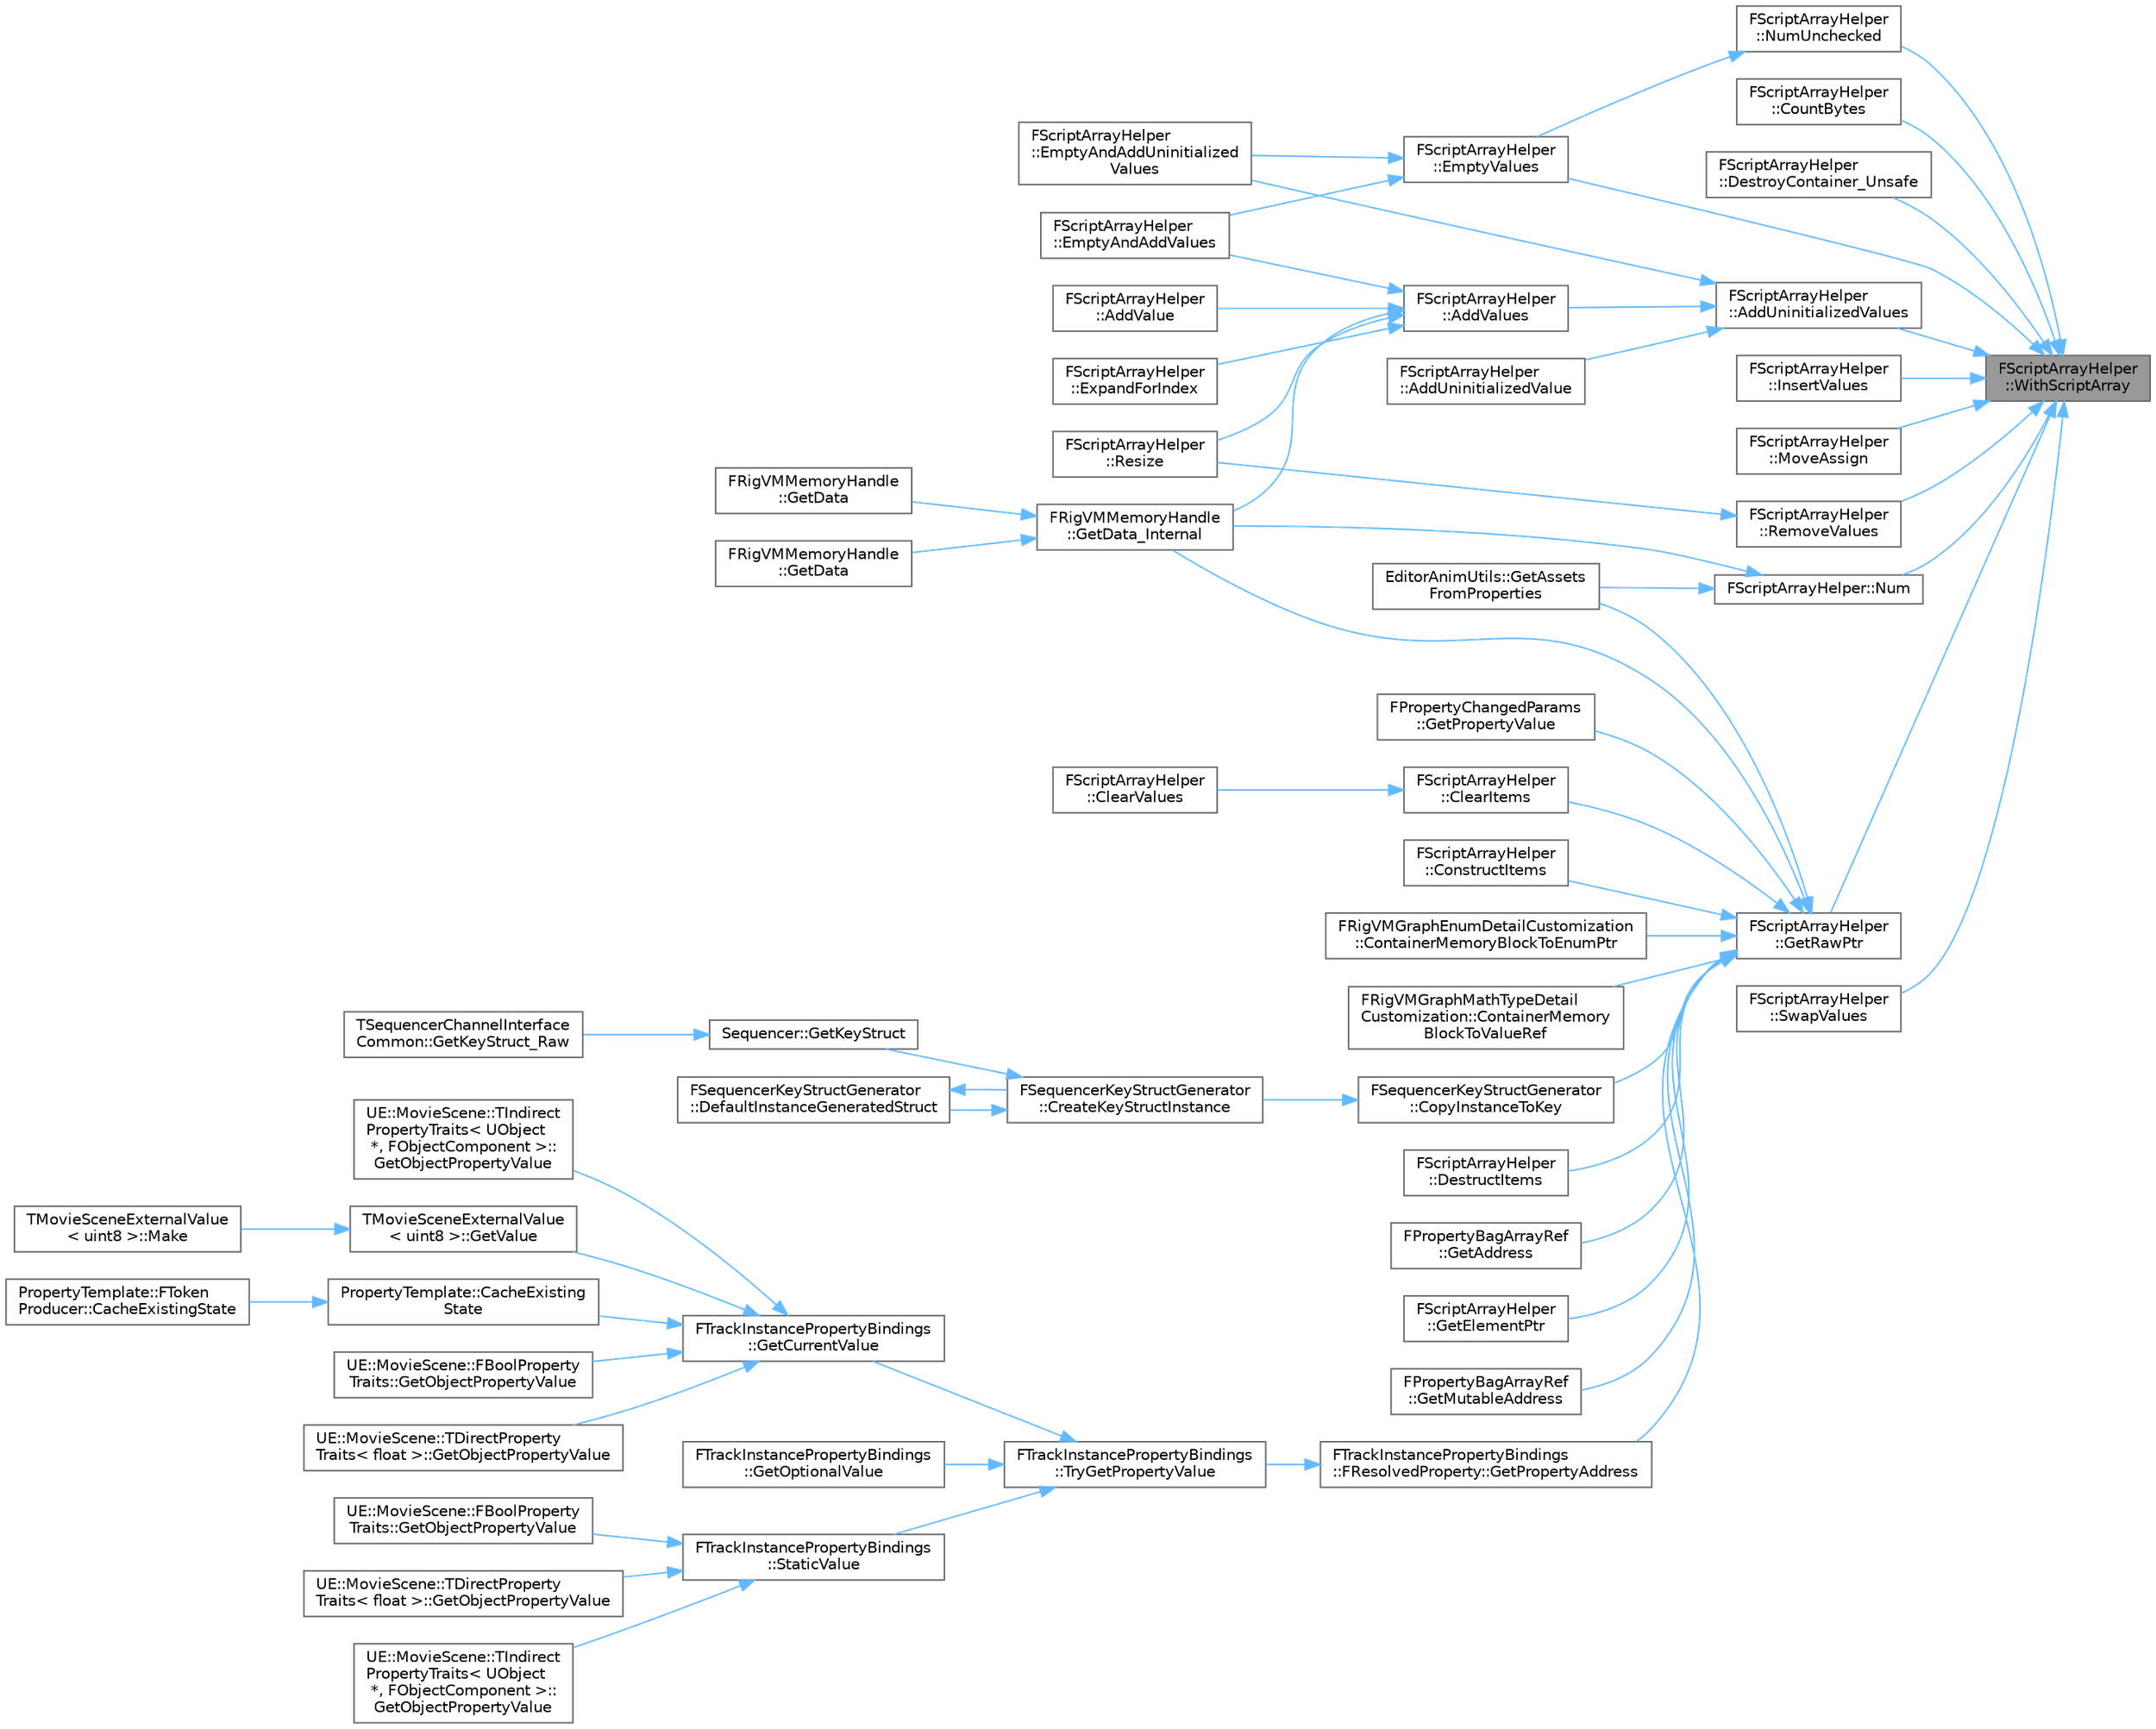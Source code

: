 digraph "FScriptArrayHelper::WithScriptArray"
{
 // INTERACTIVE_SVG=YES
 // LATEX_PDF_SIZE
  bgcolor="transparent";
  edge [fontname=Helvetica,fontsize=10,labelfontname=Helvetica,labelfontsize=10];
  node [fontname=Helvetica,fontsize=10,shape=box,height=0.2,width=0.4];
  rankdir="RL";
  Node1 [id="Node000001",label="FScriptArrayHelper\l::WithScriptArray",height=0.2,width=0.4,color="gray40", fillcolor="grey60", style="filled", fontcolor="black",tooltip=" "];
  Node1 -> Node2 [id="edge1_Node000001_Node000002",dir="back",color="steelblue1",style="solid",tooltip=" "];
  Node2 [id="Node000002",label="FScriptArrayHelper\l::AddUninitializedValues",height=0.2,width=0.4,color="grey40", fillcolor="white", style="filled",URL="$dc/d07/classFScriptArrayHelper.html#a021a8859b0edae0c8de5ab023fcc0512",tooltip="Add uninitialized values to the end of the array."];
  Node2 -> Node3 [id="edge2_Node000002_Node000003",dir="back",color="steelblue1",style="solid",tooltip=" "];
  Node3 [id="Node000003",label="FScriptArrayHelper\l::AddUninitializedValue",height=0.2,width=0.4,color="grey40", fillcolor="white", style="filled",URL="$dc/d07/classFScriptArrayHelper.html#ab1bdf38ab6fa7324512950a10a159c72",tooltip="Add an uninitialized value to the end of the array."];
  Node2 -> Node4 [id="edge3_Node000002_Node000004",dir="back",color="steelblue1",style="solid",tooltip=" "];
  Node4 [id="Node000004",label="FScriptArrayHelper\l::AddValues",height=0.2,width=0.4,color="grey40", fillcolor="white", style="filled",URL="$dc/d07/classFScriptArrayHelper.html#a77580e7a63f703d99fb15f13bb014136",tooltip="Add blank, constructed values to the end of the array."];
  Node4 -> Node5 [id="edge4_Node000004_Node000005",dir="back",color="steelblue1",style="solid",tooltip=" "];
  Node5 [id="Node000005",label="FScriptArrayHelper\l::AddValue",height=0.2,width=0.4,color="grey40", fillcolor="white", style="filled",URL="$dc/d07/classFScriptArrayHelper.html#a160b8b0e922fb0f78bf4d1bb2d2a235d",tooltip="Add a blank, constructed values to the end of the array."];
  Node4 -> Node6 [id="edge5_Node000004_Node000006",dir="back",color="steelblue1",style="solid",tooltip=" "];
  Node6 [id="Node000006",label="FScriptArrayHelper\l::EmptyAndAddValues",height=0.2,width=0.4,color="grey40", fillcolor="white", style="filled",URL="$dc/d07/classFScriptArrayHelper.html#a80c0f2dfcc3ee1ae3ea842c5d189a107",tooltip="Empty the array, then add blank, constructed values to a given size."];
  Node4 -> Node7 [id="edge6_Node000004_Node000007",dir="back",color="steelblue1",style="solid",tooltip=" "];
  Node7 [id="Node000007",label="FScriptArrayHelper\l::ExpandForIndex",height=0.2,width=0.4,color="grey40", fillcolor="white", style="filled",URL="$dc/d07/classFScriptArrayHelper.html#a7a6375b8ebdf884c5309d1d2d2bdd6a8",tooltip="Expand the array, if needed, so that the given index is valid."];
  Node4 -> Node8 [id="edge7_Node000004_Node000008",dir="back",color="steelblue1",style="solid",tooltip=" "];
  Node8 [id="Node000008",label="FRigVMMemoryHandle\l::GetData_Internal",height=0.2,width=0.4,color="grey40", fillcolor="white", style="filled",URL="$d9/d9c/structFRigVMMemoryHandle.html#af1080340a7fe2786608504c9a97a2732",tooltip=" "];
  Node8 -> Node9 [id="edge8_Node000008_Node000009",dir="back",color="steelblue1",style="solid",tooltip=" "];
  Node9 [id="Node000009",label="FRigVMMemoryHandle\l::GetData",height=0.2,width=0.4,color="grey40", fillcolor="white", style="filled",URL="$d9/d9c/structFRigVMMemoryHandle.html#a9a7cfefd3cf380a317dae8594d154fdd",tooltip="Returns the cached pointer stored within the handle."];
  Node8 -> Node10 [id="edge9_Node000008_Node000010",dir="back",color="steelblue1",style="solid",tooltip=" "];
  Node10 [id="Node000010",label="FRigVMMemoryHandle\l::GetData",height=0.2,width=0.4,color="grey40", fillcolor="white", style="filled",URL="$d9/d9c/structFRigVMMemoryHandle.html#a83abe17eca265b0f6890f60053c4702d",tooltip="Computes the data if necessary and returns the cached pointer stored within the handle."];
  Node4 -> Node11 [id="edge10_Node000004_Node000011",dir="back",color="steelblue1",style="solid",tooltip=" "];
  Node11 [id="Node000011",label="FScriptArrayHelper\l::Resize",height=0.2,width=0.4,color="grey40", fillcolor="white", style="filled",URL="$dc/d07/classFScriptArrayHelper.html#ae4204c1e1bc165ccdb514db07156a7a3",tooltip="Add or remove elements to set the array to a given size."];
  Node2 -> Node12 [id="edge11_Node000002_Node000012",dir="back",color="steelblue1",style="solid",tooltip=" "];
  Node12 [id="Node000012",label="FScriptArrayHelper\l::EmptyAndAddUninitialized\lValues",height=0.2,width=0.4,color="grey40", fillcolor="white", style="filled",URL="$dc/d07/classFScriptArrayHelper.html#a2352b140f4c125a5a4c755d8fe5dcfbd",tooltip="Empty the array, then add uninitialized values to a given size."];
  Node1 -> Node13 [id="edge12_Node000001_Node000013",dir="back",color="steelblue1",style="solid",tooltip=" "];
  Node13 [id="Node000013",label="FScriptArrayHelper\l::CountBytes",height=0.2,width=0.4,color="grey40", fillcolor="white", style="filled",URL="$dc/d07/classFScriptArrayHelper.html#a46dac11a64eba6995c0541baf0ca7b6f",tooltip="Used by memory counting archives to accumulate the size of this array."];
  Node1 -> Node14 [id="edge13_Node000001_Node000014",dir="back",color="steelblue1",style="solid",tooltip=" "];
  Node14 [id="Node000014",label="FScriptArrayHelper\l::DestroyContainer_Unsafe",height=0.2,width=0.4,color="grey40", fillcolor="white", style="filled",URL="$dc/d07/classFScriptArrayHelper.html#a801697f5e6ed3f10fefbebe38a40c590",tooltip="Destroys the container object - THERE SHOULD BE NO MORE USE OF THIS HELPER AFTER THIS FUNCTION IS CAL..."];
  Node1 -> Node15 [id="edge14_Node000001_Node000015",dir="back",color="steelblue1",style="solid",tooltip=" "];
  Node15 [id="Node000015",label="FScriptArrayHelper\l::EmptyValues",height=0.2,width=0.4,color="grey40", fillcolor="white", style="filled",URL="$dc/d07/classFScriptArrayHelper.html#a3a7ba0cd183a97ca94a27dc1990dfdfe",tooltip="Remove all values from the array, calling destructors, etc as appropriate."];
  Node15 -> Node12 [id="edge15_Node000015_Node000012",dir="back",color="steelblue1",style="solid",tooltip=" "];
  Node15 -> Node6 [id="edge16_Node000015_Node000006",dir="back",color="steelblue1",style="solid",tooltip=" "];
  Node1 -> Node16 [id="edge17_Node000001_Node000016",dir="back",color="steelblue1",style="solid",tooltip=" "];
  Node16 [id="Node000016",label="FScriptArrayHelper\l::GetRawPtr",height=0.2,width=0.4,color="grey40", fillcolor="white", style="filled",URL="$dc/d07/classFScriptArrayHelper.html#af2fee459722415f6a06393b32029e329",tooltip="Returns a uint8 pointer to an element in the array."];
  Node16 -> Node17 [id="edge18_Node000016_Node000017",dir="back",color="steelblue1",style="solid",tooltip=" "];
  Node17 [id="Node000017",label="FScriptArrayHelper\l::ClearItems",height=0.2,width=0.4,color="grey40", fillcolor="white", style="filled",URL="$dc/d07/classFScriptArrayHelper.html#a9c610b9ae3532b560854a6376ba87bb4",tooltip="Internal function to call into the property system to clear elements."];
  Node17 -> Node18 [id="edge19_Node000017_Node000018",dir="back",color="steelblue1",style="solid",tooltip=" "];
  Node18 [id="Node000018",label="FScriptArrayHelper\l::ClearValues",height=0.2,width=0.4,color="grey40", fillcolor="white", style="filled",URL="$dc/d07/classFScriptArrayHelper.html#a6a8f790a1fb0dc9e8502c217d1840fab",tooltip="Clear values in the array."];
  Node16 -> Node19 [id="edge20_Node000016_Node000019",dir="back",color="steelblue1",style="solid",tooltip=" "];
  Node19 [id="Node000019",label="FScriptArrayHelper\l::ConstructItems",height=0.2,width=0.4,color="grey40", fillcolor="white", style="filled",URL="$dc/d07/classFScriptArrayHelper.html#a08cee86da8e730299757e32ead74b27e",tooltip="Internal function to call into the property system to construct / initialize elements."];
  Node16 -> Node20 [id="edge21_Node000016_Node000020",dir="back",color="steelblue1",style="solid",tooltip=" "];
  Node20 [id="Node000020",label="FRigVMGraphEnumDetailCustomization\l::ContainerMemoryBlockToEnumPtr",height=0.2,width=0.4,color="grey40", fillcolor="white", style="filled",URL="$d2/d11/classFRigVMGraphEnumDetailCustomization.html#aad838f02417e8ea4a9ae22e95aed114e",tooltip=" "];
  Node16 -> Node21 [id="edge22_Node000016_Node000021",dir="back",color="steelblue1",style="solid",tooltip=" "];
  Node21 [id="Node000021",label="FRigVMGraphMathTypeDetail\lCustomization::ContainerMemory\lBlockToValueRef",height=0.2,width=0.4,color="grey40", fillcolor="white", style="filled",URL="$d5/d20/classFRigVMGraphMathTypeDetailCustomization.html#a441d38aa7038fad4cad0e66a2ad4b023",tooltip=" "];
  Node16 -> Node22 [id="edge23_Node000016_Node000022",dir="back",color="steelblue1",style="solid",tooltip=" "];
  Node22 [id="Node000022",label="FSequencerKeyStructGenerator\l::CopyInstanceToKey",height=0.2,width=0.4,color="grey40", fillcolor="white", style="filled",URL="$d2/dc3/classFSequencerKeyStructGenerator.html#aa5655091a2d0f821f58ee76137cb42c2",tooltip="Applies reflected values from the key struct instance back into the channel, called on user-interacti..."];
  Node22 -> Node23 [id="edge24_Node000022_Node000023",dir="back",color="steelblue1",style="solid",tooltip=" "];
  Node23 [id="Node000023",label="FSequencerKeyStructGenerator\l::CreateKeyStructInstance",height=0.2,width=0.4,color="grey40", fillcolor="white", style="filled",URL="$d2/dc3/classFSequencerKeyStructGenerator.html#a1618b8838a9dc26bb67e013efb07b491",tooltip="Create a new struct instance using the specified channel and key handles."];
  Node23 -> Node24 [id="edge25_Node000023_Node000024",dir="back",color="steelblue1",style="solid",tooltip=" "];
  Node24 [id="Node000024",label="FSequencerKeyStructGenerator\l::DefaultInstanceGeneratedStruct",height=0.2,width=0.4,color="grey40", fillcolor="white", style="filled",URL="$d2/dc3/classFSequencerKeyStructGenerator.html#ae874670d1a38a0171fd72104a009b0d6",tooltip="Create a new generated key struct by reflecting array properties with 'KeyTimes' and 'KeyValues' meta..."];
  Node24 -> Node23 [id="edge26_Node000024_Node000023",dir="back",color="steelblue1",style="solid",tooltip=" "];
  Node23 -> Node25 [id="edge27_Node000023_Node000025",dir="back",color="steelblue1",style="solid",tooltip=" "];
  Node25 [id="Node000025",label="Sequencer::GetKeyStruct",height=0.2,width=0.4,color="grey40", fillcolor="white", style="filled",URL="$d5/dd3/namespaceSequencer.html#ab95181de79e2f7534f3e325f7ef5ec30",tooltip="Get a transient key structure that can be added to a details panel to enable editing of a single key."];
  Node25 -> Node26 [id="edge28_Node000025_Node000026",dir="back",color="steelblue1",style="solid",tooltip=" "];
  Node26 [id="Node000026",label="TSequencerChannelInterface\lCommon::GetKeyStruct_Raw",height=0.2,width=0.4,color="grey40", fillcolor="white", style="filled",URL="$da/dae/structTSequencerChannelInterfaceCommon.html#acedcea4f20069dd159255a9e34d118ca",tooltip="Get an editable key struct for the specified key."];
  Node16 -> Node27 [id="edge29_Node000016_Node000027",dir="back",color="steelblue1",style="solid",tooltip=" "];
  Node27 [id="Node000027",label="FScriptArrayHelper\l::DestructItems",height=0.2,width=0.4,color="grey40", fillcolor="white", style="filled",URL="$dc/d07/classFScriptArrayHelper.html#a4709be5fd500225aa8f5e220fdd4da56",tooltip="Internal function to call into the property system to destruct elements."];
  Node16 -> Node28 [id="edge30_Node000016_Node000028",dir="back",color="steelblue1",style="solid",tooltip=" "];
  Node28 [id="Node000028",label="FPropertyBagArrayRef\l::GetAddress",height=0.2,width=0.4,color="grey40", fillcolor="white", style="filled",URL="$d5/dd6/classFPropertyBagArrayRef.html#a99feff161c4beab65558b74dea6fa08e",tooltip=" "];
  Node16 -> Node29 [id="edge31_Node000016_Node000029",dir="back",color="steelblue1",style="solid",tooltip=" "];
  Node29 [id="Node000029",label="EditorAnimUtils::GetAssets\lFromProperties",height=0.2,width=0.4,color="grey40", fillcolor="white", style="filled",URL="$db/d52/namespaceEditorAnimUtils.html#aff6ba517aef2ffd66fd6342d86160e95",tooltip=" "];
  Node16 -> Node8 [id="edge32_Node000016_Node000008",dir="back",color="steelblue1",style="solid",tooltip=" "];
  Node16 -> Node30 [id="edge33_Node000016_Node000030",dir="back",color="steelblue1",style="solid",tooltip=" "];
  Node30 [id="Node000030",label="FScriptArrayHelper\l::GetElementPtr",height=0.2,width=0.4,color="grey40", fillcolor="white", style="filled",URL="$dc/d07/classFScriptArrayHelper.html#a09e4e5ef1f71b12b92f1c3b1b1aa2642",tooltip="Returns a uint8 pointer to an element in the array."];
  Node16 -> Node31 [id="edge34_Node000016_Node000031",dir="back",color="steelblue1",style="solid",tooltip=" "];
  Node31 [id="Node000031",label="FPropertyBagArrayRef\l::GetMutableAddress",height=0.2,width=0.4,color="grey40", fillcolor="white", style="filled",URL="$d5/dd6/classFPropertyBagArrayRef.html#ac558454f86784ead0055c76bd16b7475",tooltip=" "];
  Node16 -> Node32 [id="edge35_Node000016_Node000032",dir="back",color="steelblue1",style="solid",tooltip=" "];
  Node32 [id="Node000032",label="FTrackInstancePropertyBindings\l::FResolvedProperty::GetPropertyAddress",height=0.2,width=0.4,color="grey40", fillcolor="white", style="filled",URL="$d6/d70/structFTrackInstancePropertyBindings_1_1FResolvedProperty.html#ab1f3e19f4ea228c63a823a58360c7ae9",tooltip=" "];
  Node32 -> Node33 [id="edge36_Node000032_Node000033",dir="back",color="steelblue1",style="solid",tooltip=" "];
  Node33 [id="Node000033",label="FTrackInstancePropertyBindings\l::TryGetPropertyValue",height=0.2,width=0.4,color="grey40", fillcolor="white", style="filled",URL="$de/d6c/classFTrackInstancePropertyBindings.html#a456ac18cc0c2974eff5ac0fcdc676cdf",tooltip=" "];
  Node33 -> Node34 [id="edge37_Node000033_Node000034",dir="back",color="steelblue1",style="solid",tooltip=" "];
  Node34 [id="Node000034",label="FTrackInstancePropertyBindings\l::GetCurrentValue",height=0.2,width=0.4,color="grey40", fillcolor="white", style="filled",URL="$de/d6c/classFTrackInstancePropertyBindings.html#aeb29a71fa0a2866da90afa593fb755a4",tooltip="Gets the current value of a property on an object."];
  Node34 -> Node35 [id="edge38_Node000034_Node000035",dir="back",color="steelblue1",style="solid",tooltip=" "];
  Node35 [id="Node000035",label="PropertyTemplate::CacheExisting\lState",height=0.2,width=0.4,color="grey40", fillcolor="white", style="filled",URL="$de/d0d/namespacePropertyTemplate.html#a132a9b53a549fb7919ef67d4a114ec90",tooltip=" "];
  Node35 -> Node36 [id="edge39_Node000035_Node000036",dir="back",color="steelblue1",style="solid",tooltip=" "];
  Node36 [id="Node000036",label="PropertyTemplate::FToken\lProducer::CacheExistingState",height=0.2,width=0.4,color="grey40", fillcolor="white", style="filled",URL="$df/db3/structPropertyTemplate_1_1FTokenProducer.html#a94642aa02f9438c7deefa4d6c74b2cac",tooltip="Produce a token that can be used to return the specified object back to its current state."];
  Node34 -> Node37 [id="edge40_Node000034_Node000037",dir="back",color="steelblue1",style="solid",tooltip=" "];
  Node37 [id="Node000037",label="UE::MovieScene::FBoolProperty\lTraits::GetObjectPropertyValue",height=0.2,width=0.4,color="grey40", fillcolor="white", style="filled",URL="$df/d04/structUE_1_1MovieScene_1_1FBoolPropertyTraits.html#a745840c2a5557d47558165504337020f",tooltip=" "];
  Node34 -> Node38 [id="edge41_Node000034_Node000038",dir="back",color="steelblue1",style="solid",tooltip=" "];
  Node38 [id="Node000038",label="UE::MovieScene::TDirectProperty\lTraits\< float \>::GetObjectPropertyValue",height=0.2,width=0.4,color="grey40", fillcolor="white", style="filled",URL="$d2/d38/structUE_1_1MovieScene_1_1TDirectPropertyTraits.html#a376aa954d90f214f9809198fc4b574a5",tooltip=" "];
  Node34 -> Node39 [id="edge42_Node000034_Node000039",dir="back",color="steelblue1",style="solid",tooltip=" "];
  Node39 [id="Node000039",label="UE::MovieScene::TIndirect\lPropertyTraits\< UObject\l *, FObjectComponent \>::\lGetObjectPropertyValue",height=0.2,width=0.4,color="grey40", fillcolor="white", style="filled",URL="$d2/dc1/structUE_1_1MovieScene_1_1TIndirectPropertyTraits.html#a53657a38e8f00be23c5f03a06a3fdd3c",tooltip=" "];
  Node34 -> Node40 [id="edge43_Node000034_Node000040",dir="back",color="steelblue1",style="solid",tooltip=" "];
  Node40 [id="Node000040",label="TMovieSceneExternalValue\l\< uint8 \>::GetValue",height=0.2,width=0.4,color="grey40", fillcolor="white", style="filled",URL="$de/d18/structTMovieSceneExternalValue.html#a3a5f9a992d505861b7005aabcc24d8ef",tooltip=" "];
  Node40 -> Node41 [id="edge44_Node000040_Node000041",dir="back",color="steelblue1",style="solid",tooltip=" "];
  Node41 [id="Node000041",label="TMovieSceneExternalValue\l\< uint8 \>::Make",height=0.2,width=0.4,color="grey40", fillcolor="white", style="filled",URL="$de/d18/structTMovieSceneExternalValue.html#a47932f3896bac79f208d25a47744de40",tooltip=" "];
  Node33 -> Node42 [id="edge45_Node000033_Node000042",dir="back",color="steelblue1",style="solid",tooltip=" "];
  Node42 [id="Node000042",label="FTrackInstancePropertyBindings\l::GetOptionalValue",height=0.2,width=0.4,color="grey40", fillcolor="white", style="filled",URL="$de/d6c/classFTrackInstancePropertyBindings.html#a338a1368650ba4ed30f1e76eaa16dd01",tooltip="Optionally gets the current value of a property on an object."];
  Node33 -> Node43 [id="edge46_Node000033_Node000043",dir="back",color="steelblue1",style="solid",tooltip=" "];
  Node43 [id="Node000043",label="FTrackInstancePropertyBindings\l::StaticValue",height=0.2,width=0.4,color="grey40", fillcolor="white", style="filled",URL="$de/d6c/classFTrackInstancePropertyBindings.html#a390a994bc7451a6ff29dd328a5498ec6",tooltip="Static function for accessing a property value on an object without caching its address."];
  Node43 -> Node44 [id="edge47_Node000043_Node000044",dir="back",color="steelblue1",style="solid",tooltip=" "];
  Node44 [id="Node000044",label="UE::MovieScene::FBoolProperty\lTraits::GetObjectPropertyValue",height=0.2,width=0.4,color="grey40", fillcolor="white", style="filled",URL="$df/d04/structUE_1_1MovieScene_1_1FBoolPropertyTraits.html#a80c8d5857b2ae772ca3bc0f2db36c64b",tooltip=" "];
  Node43 -> Node45 [id="edge48_Node000043_Node000045",dir="back",color="steelblue1",style="solid",tooltip=" "];
  Node45 [id="Node000045",label="UE::MovieScene::TDirectProperty\lTraits\< float \>::GetObjectPropertyValue",height=0.2,width=0.4,color="grey40", fillcolor="white", style="filled",URL="$d2/d38/structUE_1_1MovieScene_1_1TDirectPropertyTraits.html#ae6f7811c80e05f43319759c43c972e81",tooltip=" "];
  Node43 -> Node46 [id="edge49_Node000043_Node000046",dir="back",color="steelblue1",style="solid",tooltip=" "];
  Node46 [id="Node000046",label="UE::MovieScene::TIndirect\lPropertyTraits\< UObject\l *, FObjectComponent \>::\lGetObjectPropertyValue",height=0.2,width=0.4,color="grey40", fillcolor="white", style="filled",URL="$d2/dc1/structUE_1_1MovieScene_1_1TIndirectPropertyTraits.html#a567aee62f067a3a9c1c22997304042f9",tooltip=" "];
  Node16 -> Node47 [id="edge50_Node000016_Node000047",dir="back",color="steelblue1",style="solid",tooltip=" "];
  Node47 [id="Node000047",label="FPropertyChangedParams\l::GetPropertyValue",height=0.2,width=0.4,color="grey40", fillcolor="white", style="filled",URL="$da/dde/classFPropertyChangedParams.html#a91bb60d7cc7416ebd6331db735f27987",tooltip="Gets the value of the property that changed."];
  Node1 -> Node48 [id="edge51_Node000001_Node000048",dir="back",color="steelblue1",style="solid",tooltip=" "];
  Node48 [id="Node000048",label="FScriptArrayHelper\l::InsertValues",height=0.2,width=0.4,color="grey40", fillcolor="white", style="filled",URL="$dc/d07/classFScriptArrayHelper.html#a80c70134a89598f97ac6d33dcaf831e4",tooltip="Insert blank, constructed values into the array."];
  Node1 -> Node49 [id="edge52_Node000001_Node000049",dir="back",color="steelblue1",style="solid",tooltip=" "];
  Node49 [id="Node000049",label="FScriptArrayHelper\l::MoveAssign",height=0.2,width=0.4,color="grey40", fillcolor="white", style="filled",URL="$dc/d07/classFScriptArrayHelper.html#a41dd566dad3c914616098d7361d00c49",tooltip="Move the allocation from another array and make it our own."];
  Node1 -> Node50 [id="edge53_Node000001_Node000050",dir="back",color="steelblue1",style="solid",tooltip=" "];
  Node50 [id="Node000050",label="FScriptArrayHelper::Num",height=0.2,width=0.4,color="grey40", fillcolor="white", style="filled",URL="$dc/d07/classFScriptArrayHelper.html#a4204ebfb51e32602c302d92769ad456d",tooltip="Return the number of elements in the array."];
  Node50 -> Node29 [id="edge54_Node000050_Node000029",dir="back",color="steelblue1",style="solid",tooltip=" "];
  Node50 -> Node8 [id="edge55_Node000050_Node000008",dir="back",color="steelblue1",style="solid",tooltip=" "];
  Node1 -> Node51 [id="edge56_Node000001_Node000051",dir="back",color="steelblue1",style="solid",tooltip=" "];
  Node51 [id="Node000051",label="FScriptArrayHelper\l::NumUnchecked",height=0.2,width=0.4,color="grey40", fillcolor="white", style="filled",URL="$dc/d07/classFScriptArrayHelper.html#a77ded310b982c6e15535005a022a703e",tooltip="Return the number of elements in the array without validating the state of the array."];
  Node51 -> Node15 [id="edge57_Node000051_Node000015",dir="back",color="steelblue1",style="solid",tooltip=" "];
  Node1 -> Node52 [id="edge58_Node000001_Node000052",dir="back",color="steelblue1",style="solid",tooltip=" "];
  Node52 [id="Node000052",label="FScriptArrayHelper\l::RemoveValues",height=0.2,width=0.4,color="grey40", fillcolor="white", style="filled",URL="$dc/d07/classFScriptArrayHelper.html#afeee19673faa5ee55b4611239ecfc3b5",tooltip="Remove values from the array, calling destructors, etc as appropriate."];
  Node52 -> Node11 [id="edge59_Node000052_Node000011",dir="back",color="steelblue1",style="solid",tooltip=" "];
  Node1 -> Node53 [id="edge60_Node000001_Node000053",dir="back",color="steelblue1",style="solid",tooltip=" "];
  Node53 [id="Node000053",label="FScriptArrayHelper\l::SwapValues",height=0.2,width=0.4,color="grey40", fillcolor="white", style="filled",URL="$dc/d07/classFScriptArrayHelper.html#a48faea221462c3bcd702381cde757ebc",tooltip="Swap two elements in the array, does not call constructors and destructors."];
}
